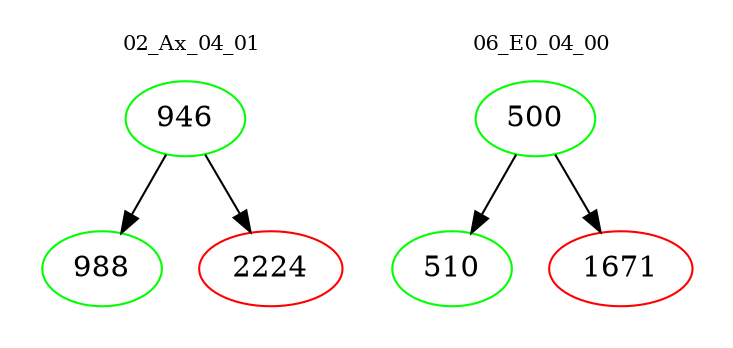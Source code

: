 digraph{
subgraph cluster_0 {
color = white
label = "02_Ax_04_01";
fontsize=10;
T0_946 [label="946", color="green"]
T0_946 -> T0_988 [color="black"]
T0_988 [label="988", color="green"]
T0_946 -> T0_2224 [color="black"]
T0_2224 [label="2224", color="red"]
}
subgraph cluster_1 {
color = white
label = "06_E0_04_00";
fontsize=10;
T1_500 [label="500", color="green"]
T1_500 -> T1_510 [color="black"]
T1_510 [label="510", color="green"]
T1_500 -> T1_1671 [color="black"]
T1_1671 [label="1671", color="red"]
}
}

